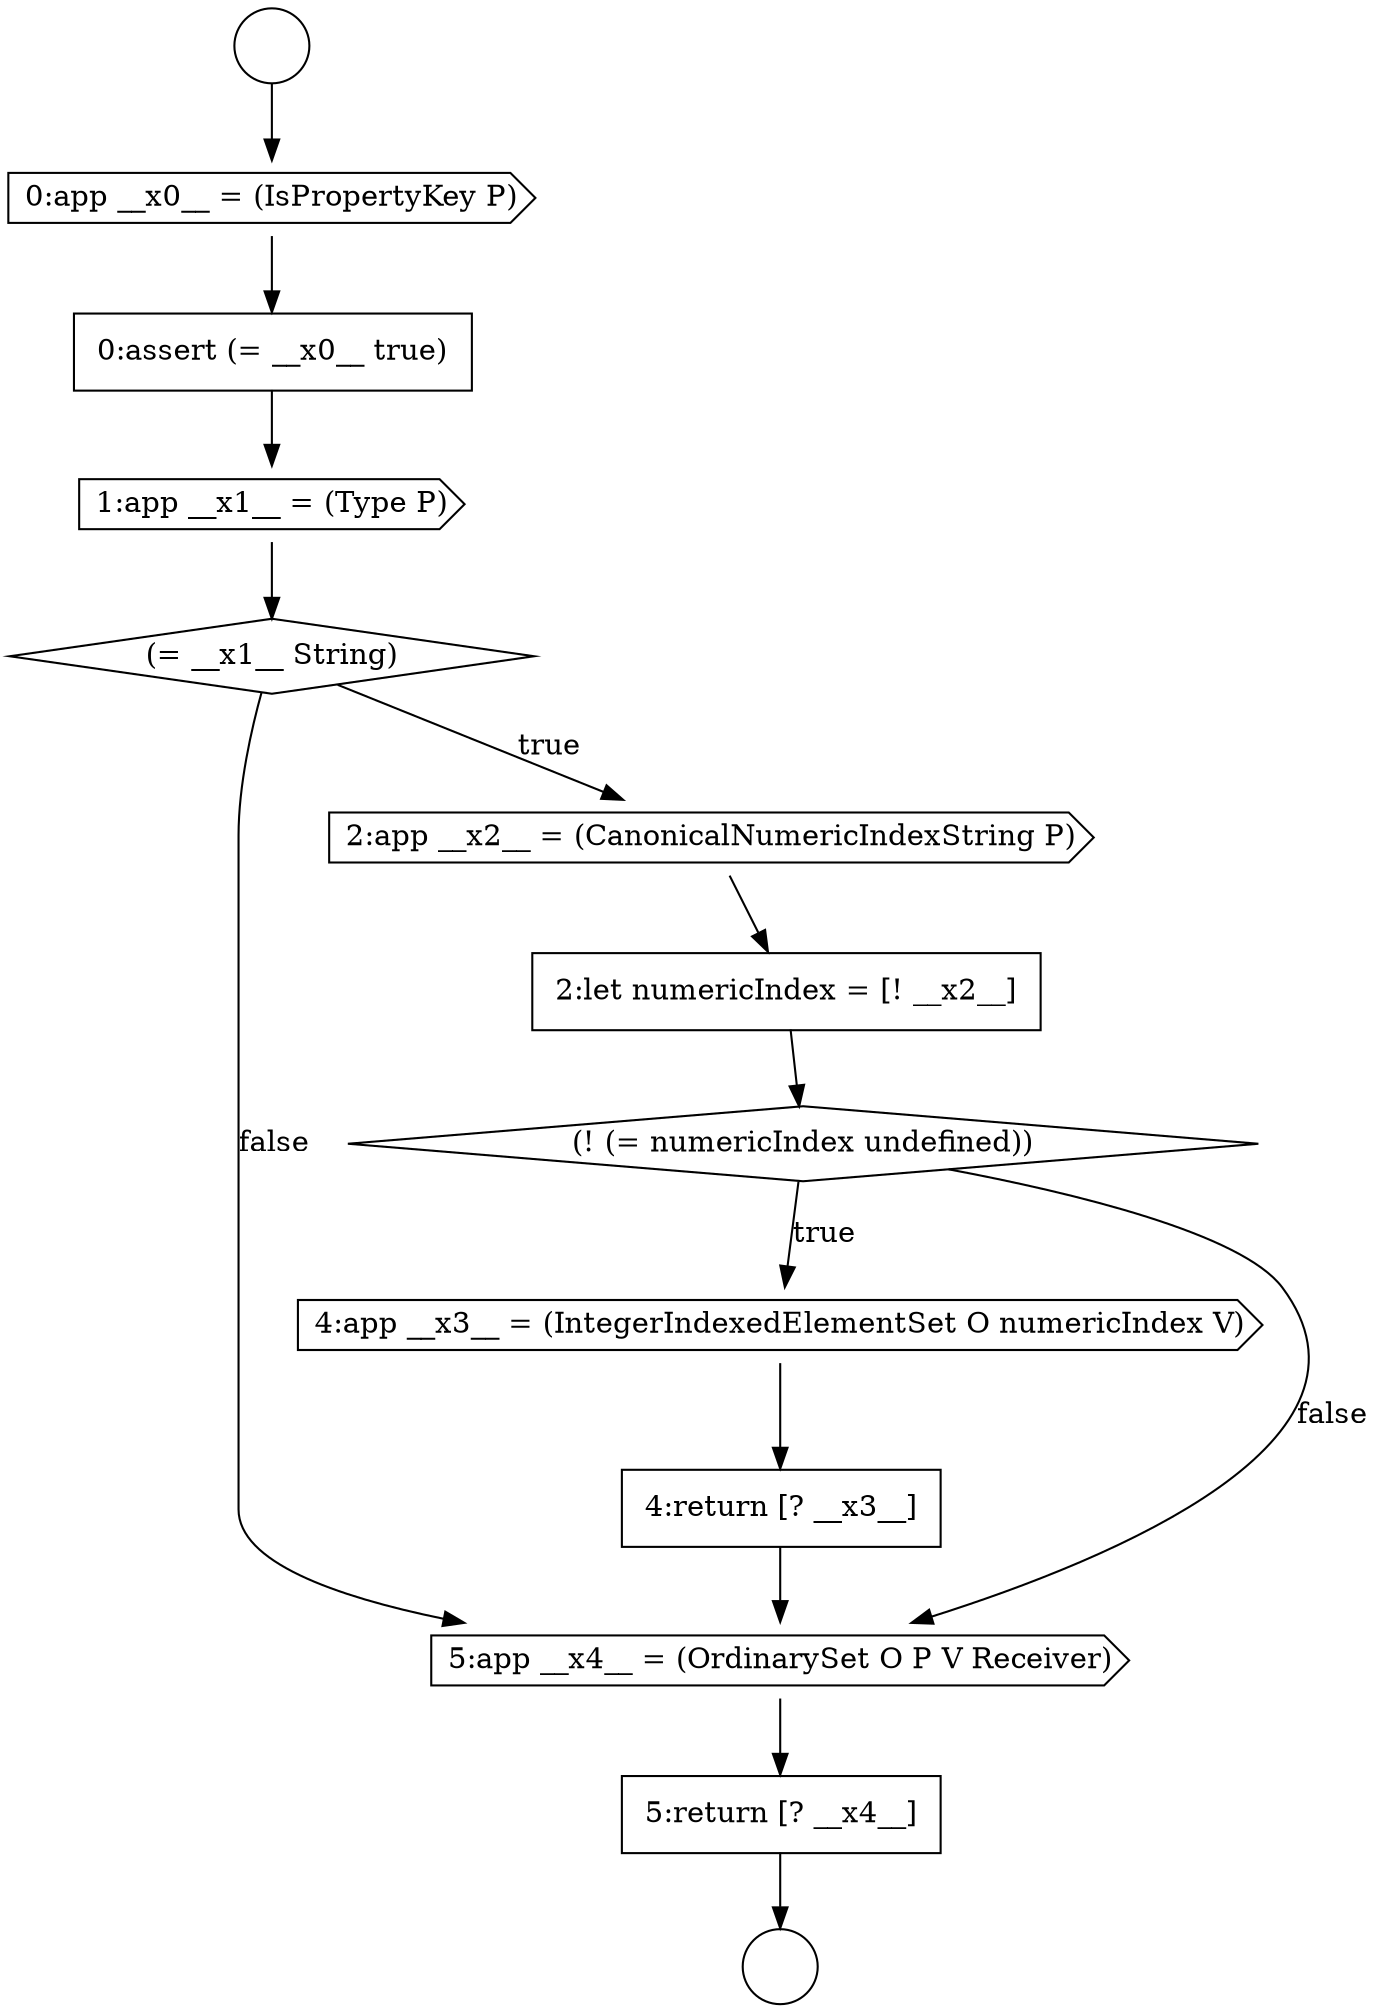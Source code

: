 digraph {
  node2705 [shape=none, margin=0, label=<<font color="black">
    <table border="0" cellborder="1" cellspacing="0" cellpadding="10">
      <tr><td align="left">5:return [? __x4__]</td></tr>
    </table>
  </font>> color="black" fillcolor="white" style=filled]
  node2694 [shape=circle label=" " color="black" fillcolor="white" style=filled]
  node2697 [shape=cds, label=<<font color="black">1:app __x1__ = (Type P)</font>> color="black" fillcolor="white" style=filled]
  node2702 [shape=cds, label=<<font color="black">4:app __x3__ = (IntegerIndexedElementSet O numericIndex V)</font>> color="black" fillcolor="white" style=filled]
  node2695 [shape=cds, label=<<font color="black">0:app __x0__ = (IsPropertyKey P)</font>> color="black" fillcolor="white" style=filled]
  node2693 [shape=circle label=" " color="black" fillcolor="white" style=filled]
  node2696 [shape=none, margin=0, label=<<font color="black">
    <table border="0" cellborder="1" cellspacing="0" cellpadding="10">
      <tr><td align="left">0:assert (= __x0__ true)</td></tr>
    </table>
  </font>> color="black" fillcolor="white" style=filled]
  node2704 [shape=cds, label=<<font color="black">5:app __x4__ = (OrdinarySet O P V Receiver)</font>> color="black" fillcolor="white" style=filled]
  node2699 [shape=cds, label=<<font color="black">2:app __x2__ = (CanonicalNumericIndexString P)</font>> color="black" fillcolor="white" style=filled]
  node2698 [shape=diamond, label=<<font color="black">(= __x1__ String)</font>> color="black" fillcolor="white" style=filled]
  node2703 [shape=none, margin=0, label=<<font color="black">
    <table border="0" cellborder="1" cellspacing="0" cellpadding="10">
      <tr><td align="left">4:return [? __x3__]</td></tr>
    </table>
  </font>> color="black" fillcolor="white" style=filled]
  node2700 [shape=none, margin=0, label=<<font color="black">
    <table border="0" cellborder="1" cellspacing="0" cellpadding="10">
      <tr><td align="left">2:let numericIndex = [! __x2__]</td></tr>
    </table>
  </font>> color="black" fillcolor="white" style=filled]
  node2701 [shape=diamond, label=<<font color="black">(! (= numericIndex undefined))</font>> color="black" fillcolor="white" style=filled]
  node2700 -> node2701 [ color="black"]
  node2698 -> node2699 [label=<<font color="black">true</font>> color="black"]
  node2698 -> node2704 [label=<<font color="black">false</font>> color="black"]
  node2701 -> node2702 [label=<<font color="black">true</font>> color="black"]
  node2701 -> node2704 [label=<<font color="black">false</font>> color="black"]
  node2699 -> node2700 [ color="black"]
  node2697 -> node2698 [ color="black"]
  node2693 -> node2695 [ color="black"]
  node2695 -> node2696 [ color="black"]
  node2696 -> node2697 [ color="black"]
  node2702 -> node2703 [ color="black"]
  node2705 -> node2694 [ color="black"]
  node2703 -> node2704 [ color="black"]
  node2704 -> node2705 [ color="black"]
}
